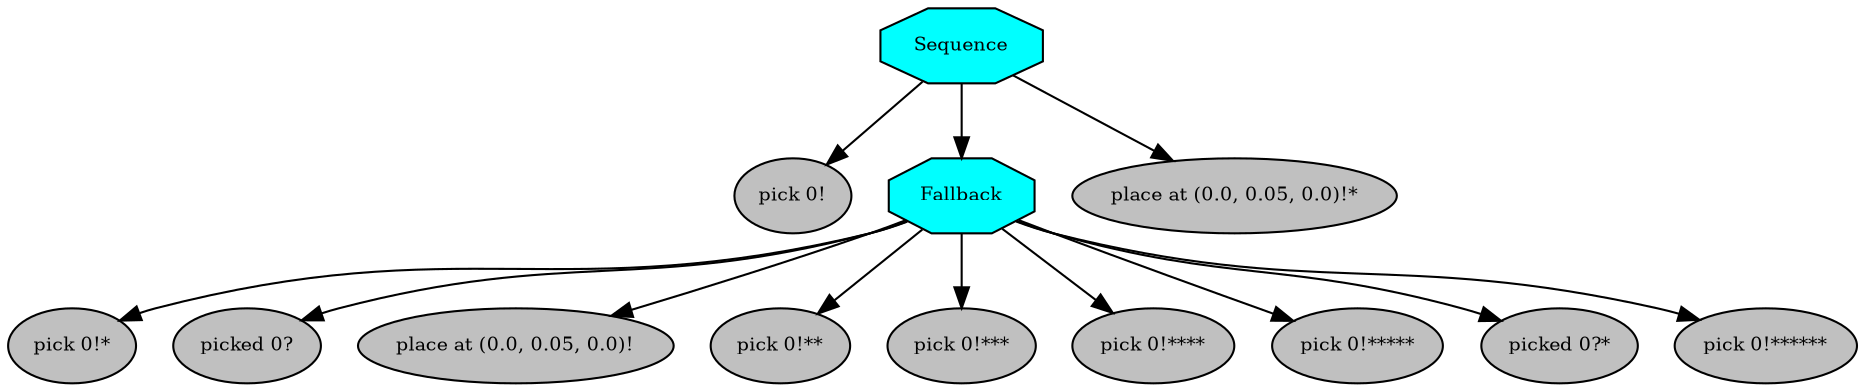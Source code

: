digraph pastafarianism {
ordering=out;
graph [fontname="times-roman"];
node [fontname="times-roman"];
edge [fontname="times-roman"];
Sequence [fillcolor=cyan, fontcolor=black, fontsize=9, label=Sequence, shape=octagon, style=filled];
"pick 0!" [fillcolor=gray, fontcolor=black, fontsize=9, label="pick 0!", shape=ellipse, style=filled];
Sequence -> "pick 0!";
Fallback [fillcolor=cyan, fontcolor=black, fontsize=9, label=Fallback, shape=octagon, style=filled];
Sequence -> Fallback;
"pick 0!*" [fillcolor=gray, fontcolor=black, fontsize=9, label="pick 0!*", shape=ellipse, style=filled];
Fallback -> "pick 0!*";
"picked 0?" [fillcolor=gray, fontcolor=black, fontsize=9, label="picked 0?", shape=ellipse, style=filled];
Fallback -> "picked 0?";
"place at (0.0, 0.05, 0.0)!" [fillcolor=gray, fontcolor=black, fontsize=9, label="place at (0.0, 0.05, 0.0)!", shape=ellipse, style=filled];
Fallback -> "place at (0.0, 0.05, 0.0)!";
"pick 0!**" [fillcolor=gray, fontcolor=black, fontsize=9, label="pick 0!**", shape=ellipse, style=filled];
Fallback -> "pick 0!**";
"pick 0!***" [fillcolor=gray, fontcolor=black, fontsize=9, label="pick 0!***", shape=ellipse, style=filled];
Fallback -> "pick 0!***";
"pick 0!****" [fillcolor=gray, fontcolor=black, fontsize=9, label="pick 0!****", shape=ellipse, style=filled];
Fallback -> "pick 0!****";
"pick 0!*****" [fillcolor=gray, fontcolor=black, fontsize=9, label="pick 0!*****", shape=ellipse, style=filled];
Fallback -> "pick 0!*****";
"picked 0?*" [fillcolor=gray, fontcolor=black, fontsize=9, label="picked 0?*", shape=ellipse, style=filled];
Fallback -> "picked 0?*";
"pick 0!******" [fillcolor=gray, fontcolor=black, fontsize=9, label="pick 0!******", shape=ellipse, style=filled];
Fallback -> "pick 0!******";
"place at (0.0, 0.05, 0.0)!*" [fillcolor=gray, fontcolor=black, fontsize=9, label="place at (0.0, 0.05, 0.0)!*", shape=ellipse, style=filled];
Sequence -> "place at (0.0, 0.05, 0.0)!*";
}
